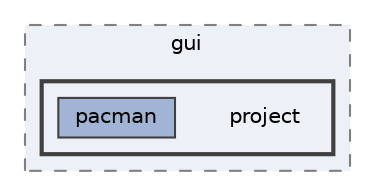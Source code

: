 digraph "G:/protondrive/My files/szkola/gui/project"
{
 // LATEX_PDF_SIZE
  bgcolor="transparent";
  edge [fontname=Helvetica,fontsize=10,labelfontname=Helvetica,labelfontsize=10];
  node [fontname=Helvetica,fontsize=10,shape=box,height=0.2,width=0.4];
  compound=true
  subgraph clusterdir_55afcef7c7d2cce4a30a3994fec7fbab {
    graph [ bgcolor="#edf0f7", pencolor="grey50", label="gui", fontname=Helvetica,fontsize=10 style="filled,dashed", URL="dir_55afcef7c7d2cce4a30a3994fec7fbab.html",tooltip=""]
  subgraph clusterdir_a33e5e79bc77087c49c6c28ea15f6b47 {
    graph [ bgcolor="#edf0f7", pencolor="grey25", label="", fontname=Helvetica,fontsize=10 style="filled,bold", URL="dir_a33e5e79bc77087c49c6c28ea15f6b47.html",tooltip=""]
    dir_a33e5e79bc77087c49c6c28ea15f6b47 [shape=plaintext, label="project"];
  dir_375db8ad59ab06c0af9675006d2938ed [label="pacman", fillcolor="#a2b4d6", color="grey25", style="filled", URL="dir_375db8ad59ab06c0af9675006d2938ed.html",tooltip=""];
  }
  }
}
